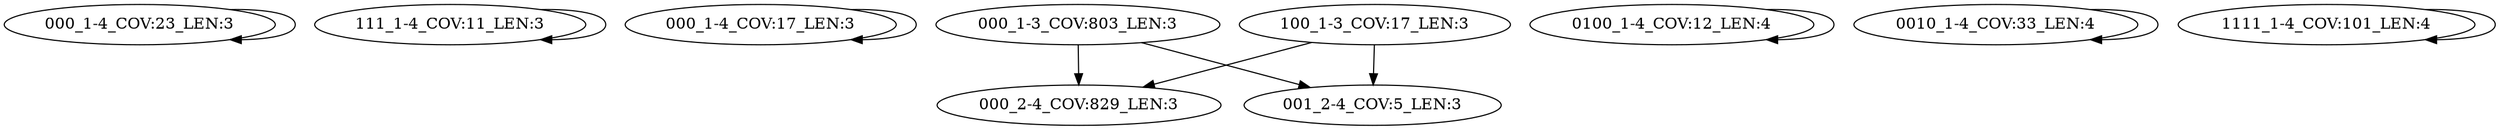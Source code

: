 digraph G {
    "000_1-4_COV:23_LEN:3" -> "000_1-4_COV:23_LEN:3";
    "111_1-4_COV:11_LEN:3" -> "111_1-4_COV:11_LEN:3";
    "000_1-4_COV:17_LEN:3" -> "000_1-4_COV:17_LEN:3";
    "000_1-3_COV:803_LEN:3" -> "000_2-4_COV:829_LEN:3";
    "000_1-3_COV:803_LEN:3" -> "001_2-4_COV:5_LEN:3";
    "0100_1-4_COV:12_LEN:4" -> "0100_1-4_COV:12_LEN:4";
    "100_1-3_COV:17_LEN:3" -> "000_2-4_COV:829_LEN:3";
    "100_1-3_COV:17_LEN:3" -> "001_2-4_COV:5_LEN:3";
    "0010_1-4_COV:33_LEN:4" -> "0010_1-4_COV:33_LEN:4";
    "1111_1-4_COV:101_LEN:4" -> "1111_1-4_COV:101_LEN:4";
}
